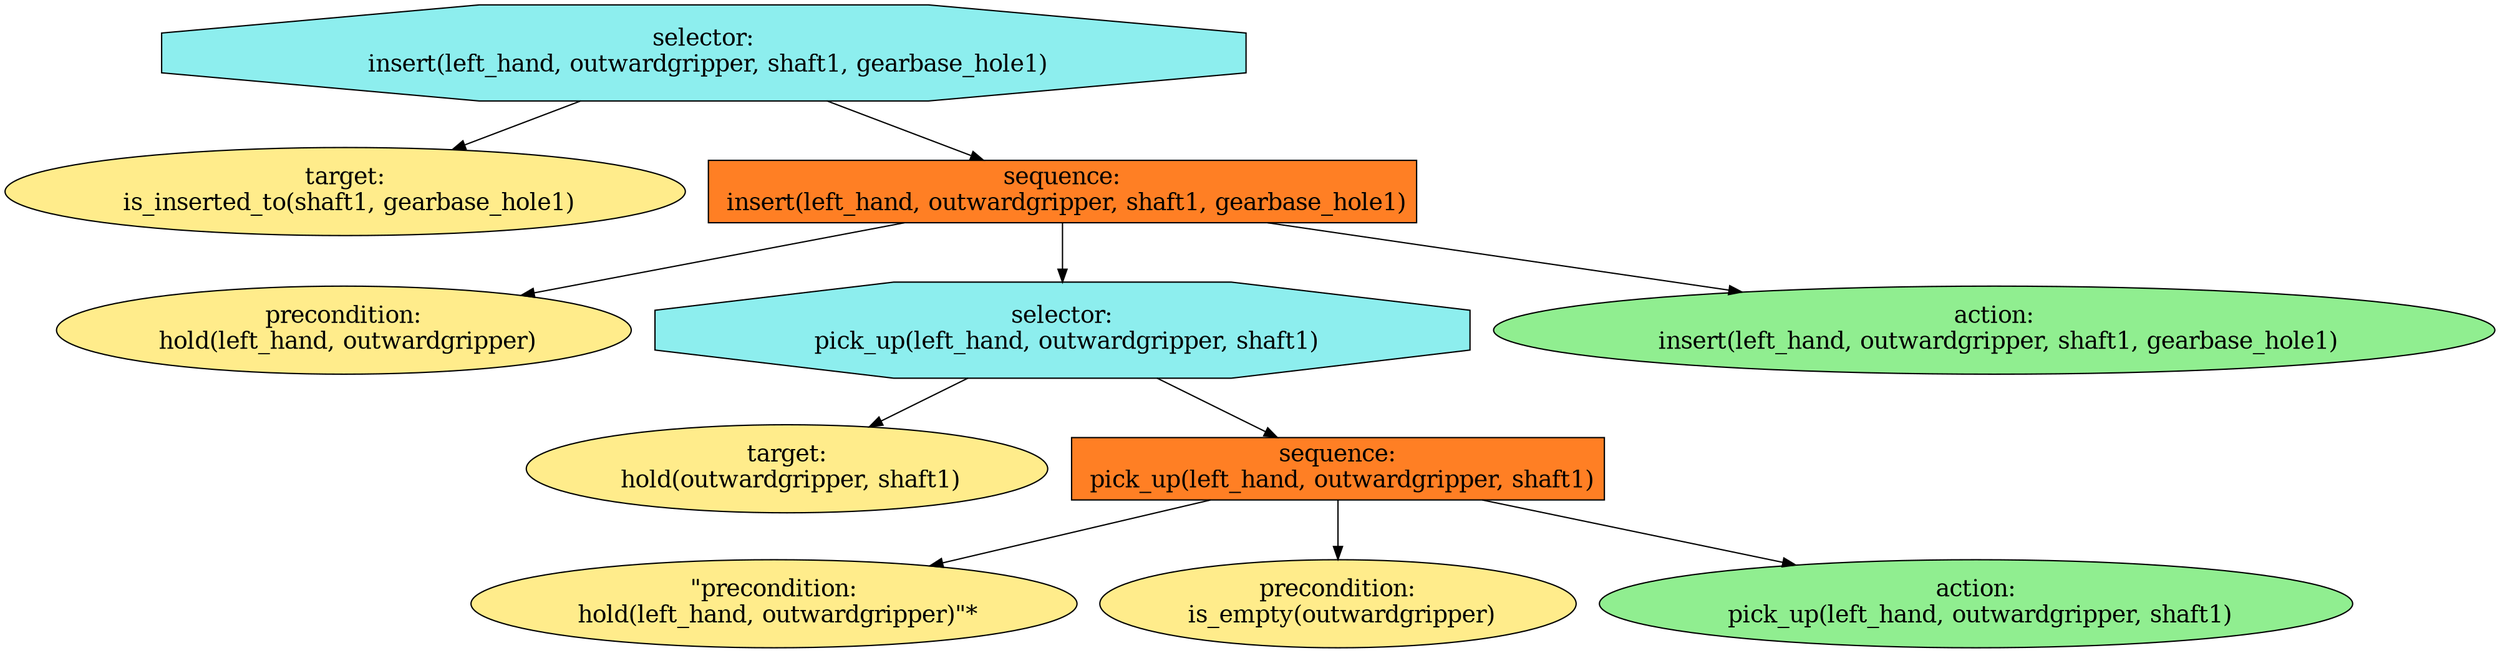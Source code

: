 digraph pastafarianism {
ordering=out;
graph [fontname="times-roman"];
node [fontname="times-roman"];
edge [fontname="times-roman"];
"selector:
 insert(left_hand, outwardgripper, shaft1, gearbase_hole1)" [fillcolor=darkslategray2, fontcolor=black, fontsize=18, label="selector:
 insert(left_hand, outwardgripper, shaft1, gearbase_hole1)", shape=octagon, style=filled];
"target:
 is_inserted_to(shaft1, gearbase_hole1)" [fillcolor=lightgoldenrod1, fontcolor=black, fontsize=18, label="target:
 is_inserted_to(shaft1, gearbase_hole1)", shape=ellipse, style=filled];
"selector:
 insert(left_hand, outwardgripper, shaft1, gearbase_hole1)" -> "target:
 is_inserted_to(shaft1, gearbase_hole1)";
"sequence:
 insert(left_hand, outwardgripper, shaft1, gearbase_hole1)" [fillcolor=chocolate1, fontcolor=black, fontsize=18, label="sequence:
 insert(left_hand, outwardgripper, shaft1, gearbase_hole1)", shape=box, style=filled];
"selector:
 insert(left_hand, outwardgripper, shaft1, gearbase_hole1)" -> "sequence:
 insert(left_hand, outwardgripper, shaft1, gearbase_hole1)";
"precondition:
 hold(left_hand, outwardgripper)" [fillcolor=lightgoldenrod1, fontcolor=black, fontsize=18, label="precondition:
 hold(left_hand, outwardgripper)", shape=ellipse, style=filled];
"sequence:
 insert(left_hand, outwardgripper, shaft1, gearbase_hole1)" -> "precondition:
 hold(left_hand, outwardgripper)";
"selector:
 pick_up(left_hand, outwardgripper, shaft1)" [fillcolor=darkslategray2, fontcolor=black, fontsize=18, label="selector:
 pick_up(left_hand, outwardgripper, shaft1)", shape=octagon, style=filled];
"sequence:
 insert(left_hand, outwardgripper, shaft1, gearbase_hole1)" -> "selector:
 pick_up(left_hand, outwardgripper, shaft1)";
"target:
 hold(outwardgripper, shaft1)" [fillcolor=lightgoldenrod1, fontcolor=black, fontsize=18, label="target:
 hold(outwardgripper, shaft1)", shape=ellipse, style=filled];
"selector:
 pick_up(left_hand, outwardgripper, shaft1)" -> "target:
 hold(outwardgripper, shaft1)";
"sequence:
 pick_up(left_hand, outwardgripper, shaft1)" [fillcolor=chocolate1, fontcolor=black, fontsize=18, label="sequence:
 pick_up(left_hand, outwardgripper, shaft1)", shape=box, style=filled];
"selector:
 pick_up(left_hand, outwardgripper, shaft1)" -> "sequence:
 pick_up(left_hand, outwardgripper, shaft1)";
"\"precondition:\n hold(left_hand, outwardgripper)\"*" [fillcolor=lightgoldenrod1, fontcolor=black, fontsize=18, label="\"precondition:\n hold(left_hand, outwardgripper)\"*", shape=ellipse, style=filled];
"sequence:
 pick_up(left_hand, outwardgripper, shaft1)" -> "\"precondition:\n hold(left_hand, outwardgripper)\"*";
"precondition:
 is_empty(outwardgripper)" [fillcolor=lightgoldenrod1, fontcolor=black, fontsize=18, label="precondition:
 is_empty(outwardgripper)", shape=ellipse, style=filled];
"sequence:
 pick_up(left_hand, outwardgripper, shaft1)" -> "precondition:
 is_empty(outwardgripper)";
"action:
 pick_up(left_hand, outwardgripper, shaft1)" [fillcolor=lightgreen, fontcolor=black, fontsize=18, label="action:
 pick_up(left_hand, outwardgripper, shaft1)", shape=ellipse, style=filled];
"sequence:
 pick_up(left_hand, outwardgripper, shaft1)" -> "action:
 pick_up(left_hand, outwardgripper, shaft1)";
"action:
 insert(left_hand, outwardgripper, shaft1, gearbase_hole1)" [fillcolor=lightgreen, fontcolor=black, fontsize=18, label="action:
 insert(left_hand, outwardgripper, shaft1, gearbase_hole1)", shape=ellipse, style=filled];
"sequence:
 insert(left_hand, outwardgripper, shaft1, gearbase_hole1)" -> "action:
 insert(left_hand, outwardgripper, shaft1, gearbase_hole1)";
}
